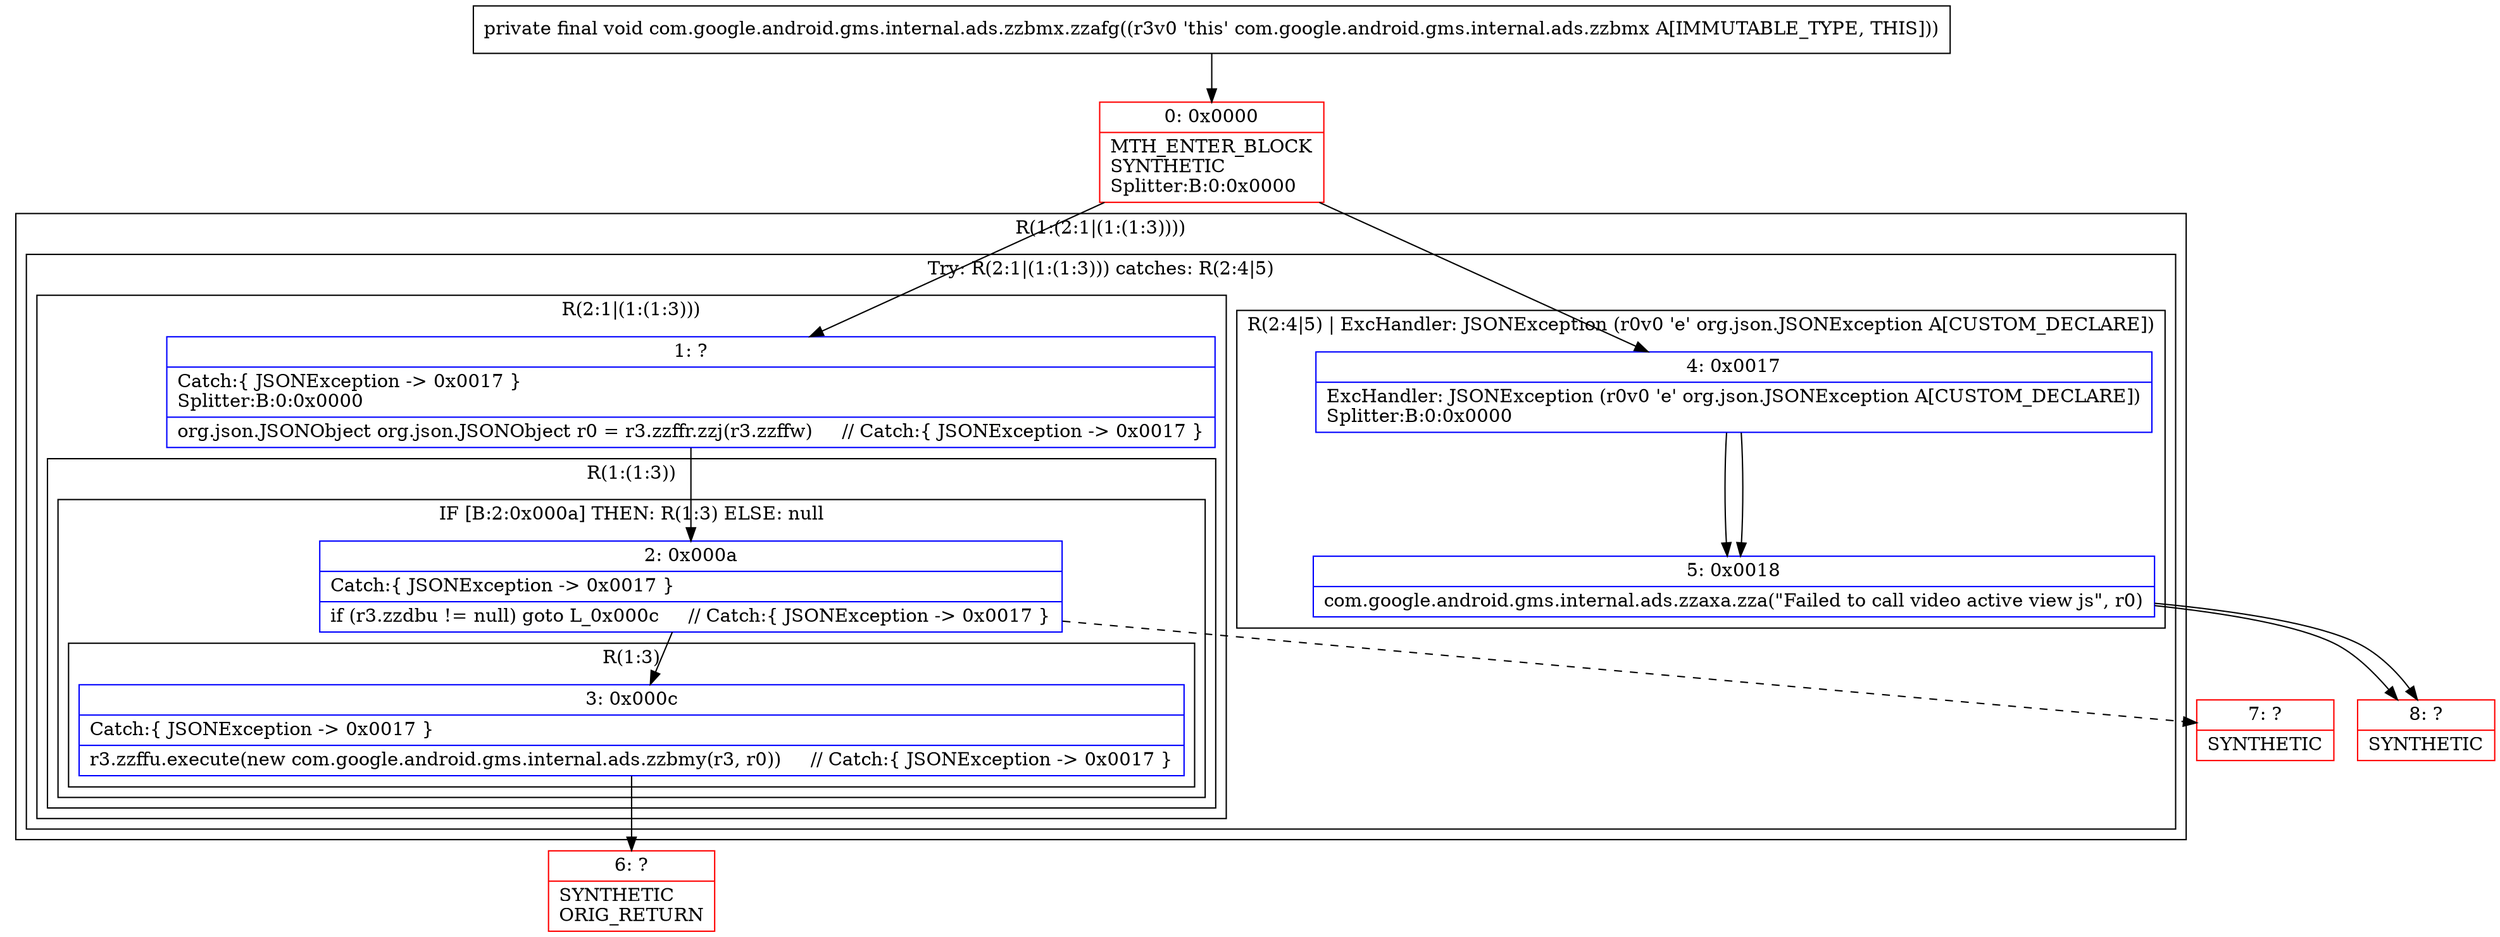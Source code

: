 digraph "CFG forcom.google.android.gms.internal.ads.zzbmx.zzafg()V" {
subgraph cluster_Region_2089205190 {
label = "R(1:(2:1|(1:(1:3))))";
node [shape=record,color=blue];
subgraph cluster_TryCatchRegion_1169274105 {
label = "Try: R(2:1|(1:(1:3))) catches: R(2:4|5)";
node [shape=record,color=blue];
subgraph cluster_Region_1927455627 {
label = "R(2:1|(1:(1:3)))";
node [shape=record,color=blue];
Node_1 [shape=record,label="{1\:\ ?|Catch:\{ JSONException \-\> 0x0017 \}\lSplitter:B:0:0x0000\l|org.json.JSONObject org.json.JSONObject r0 = r3.zzffr.zzj(r3.zzffw)     \/\/ Catch:\{ JSONException \-\> 0x0017 \}\l}"];
subgraph cluster_Region_1794891810 {
label = "R(1:(1:3))";
node [shape=record,color=blue];
subgraph cluster_IfRegion_266615396 {
label = "IF [B:2:0x000a] THEN: R(1:3) ELSE: null";
node [shape=record,color=blue];
Node_2 [shape=record,label="{2\:\ 0x000a|Catch:\{ JSONException \-\> 0x0017 \}\l|if (r3.zzdbu != null) goto L_0x000c     \/\/ Catch:\{ JSONException \-\> 0x0017 \}\l}"];
subgraph cluster_Region_1374178130 {
label = "R(1:3)";
node [shape=record,color=blue];
Node_3 [shape=record,label="{3\:\ 0x000c|Catch:\{ JSONException \-\> 0x0017 \}\l|r3.zzffu.execute(new com.google.android.gms.internal.ads.zzbmy(r3, r0))     \/\/ Catch:\{ JSONException \-\> 0x0017 \}\l}"];
}
}
}
}
subgraph cluster_Region_1178984147 {
label = "R(2:4|5) | ExcHandler: JSONException (r0v0 'e' org.json.JSONException A[CUSTOM_DECLARE])\l";
node [shape=record,color=blue];
Node_4 [shape=record,label="{4\:\ 0x0017|ExcHandler: JSONException (r0v0 'e' org.json.JSONException A[CUSTOM_DECLARE])\lSplitter:B:0:0x0000\l}"];
Node_5 [shape=record,label="{5\:\ 0x0018|com.google.android.gms.internal.ads.zzaxa.zza(\"Failed to call video active view js\", r0)\l}"];
}
}
}
subgraph cluster_Region_1178984147 {
label = "R(2:4|5) | ExcHandler: JSONException (r0v0 'e' org.json.JSONException A[CUSTOM_DECLARE])\l";
node [shape=record,color=blue];
Node_4 [shape=record,label="{4\:\ 0x0017|ExcHandler: JSONException (r0v0 'e' org.json.JSONException A[CUSTOM_DECLARE])\lSplitter:B:0:0x0000\l}"];
Node_5 [shape=record,label="{5\:\ 0x0018|com.google.android.gms.internal.ads.zzaxa.zza(\"Failed to call video active view js\", r0)\l}"];
}
Node_0 [shape=record,color=red,label="{0\:\ 0x0000|MTH_ENTER_BLOCK\lSYNTHETIC\lSplitter:B:0:0x0000\l}"];
Node_6 [shape=record,color=red,label="{6\:\ ?|SYNTHETIC\lORIG_RETURN\l}"];
Node_7 [shape=record,color=red,label="{7\:\ ?|SYNTHETIC\l}"];
Node_8 [shape=record,color=red,label="{8\:\ ?|SYNTHETIC\l}"];
MethodNode[shape=record,label="{private final void com.google.android.gms.internal.ads.zzbmx.zzafg((r3v0 'this' com.google.android.gms.internal.ads.zzbmx A[IMMUTABLE_TYPE, THIS])) }"];
MethodNode -> Node_0;
Node_1 -> Node_2;
Node_2 -> Node_3;
Node_2 -> Node_7[style=dashed];
Node_3 -> Node_6;
Node_4 -> Node_5;
Node_5 -> Node_8;
Node_4 -> Node_5;
Node_5 -> Node_8;
Node_0 -> Node_1;
Node_0 -> Node_4;
}

